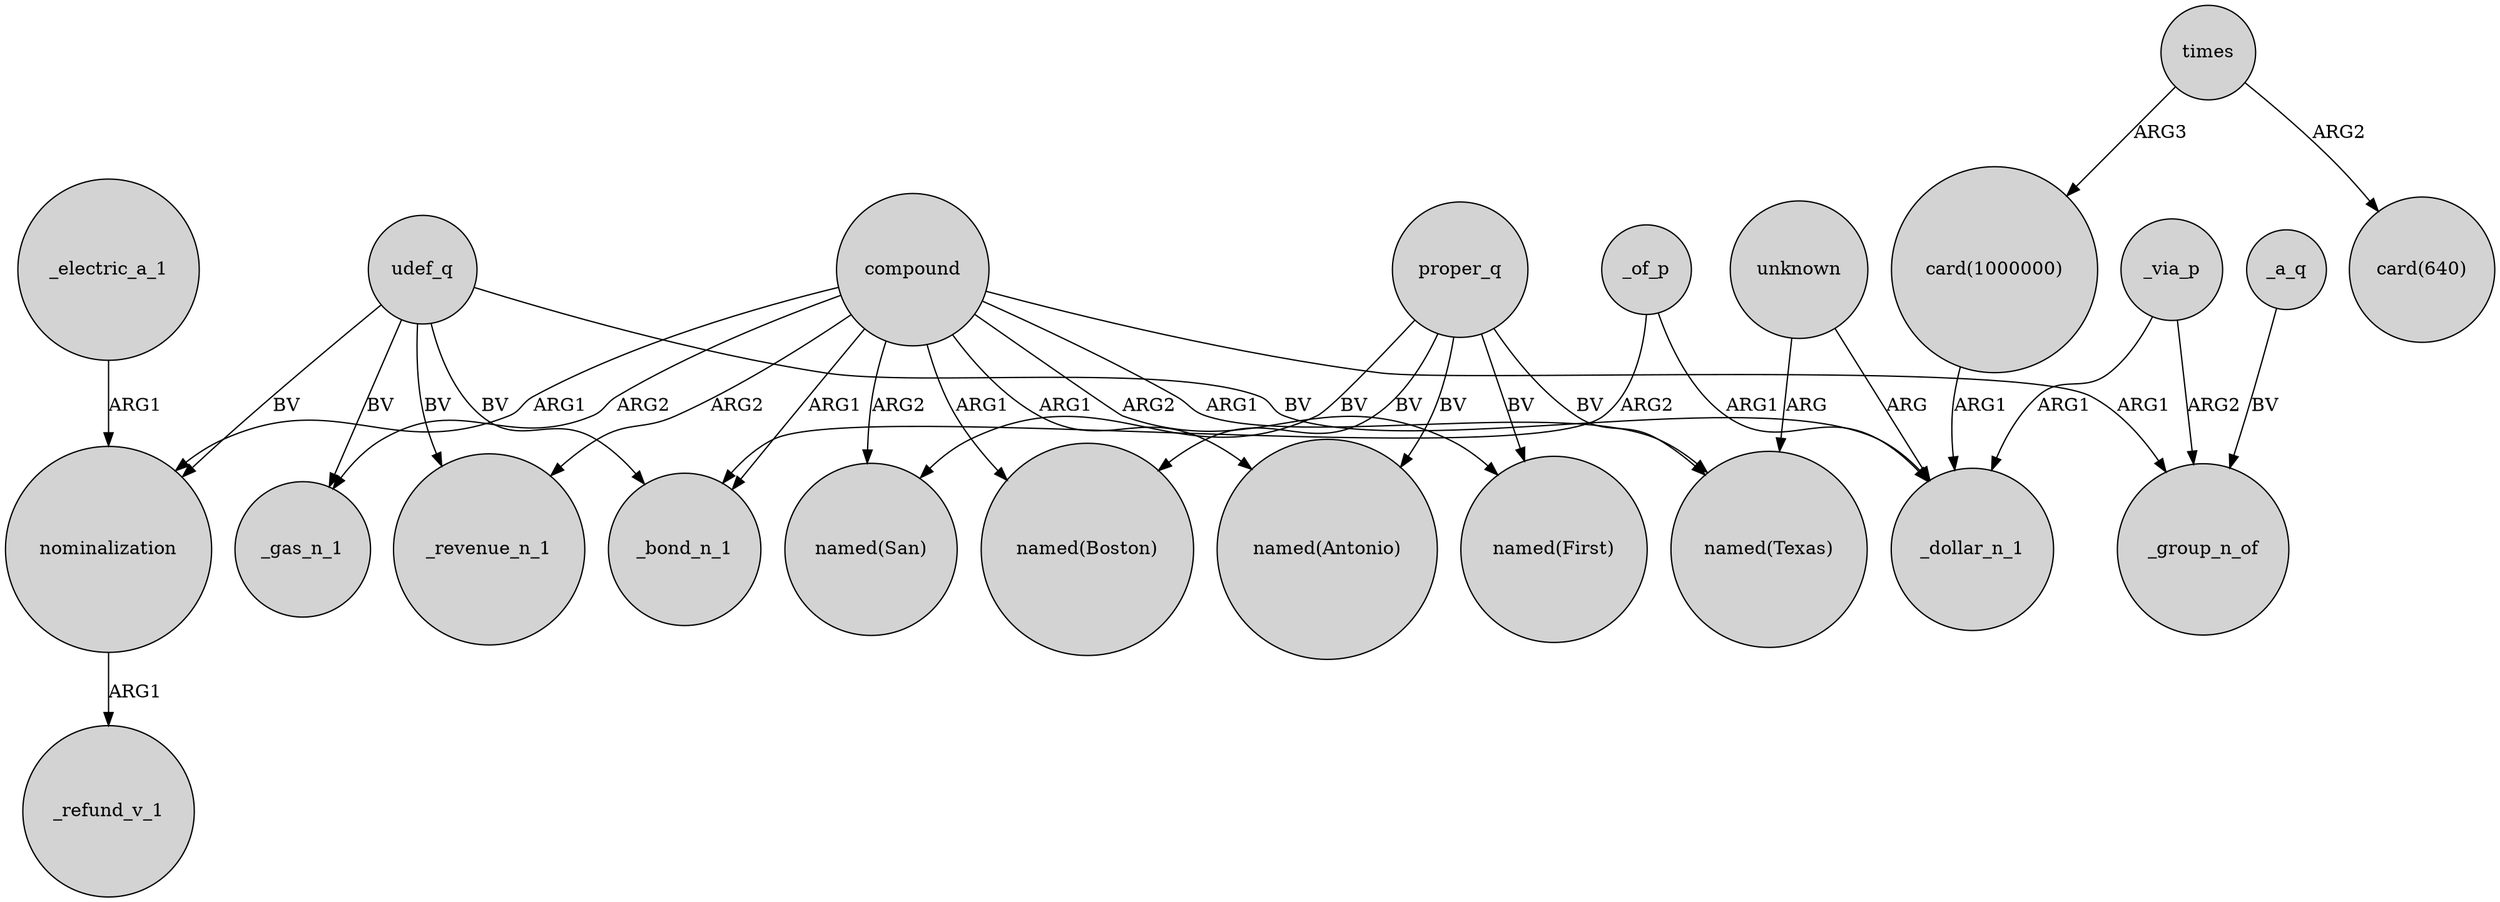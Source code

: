 digraph {
	node [shape=circle style=filled]
	_of_p -> _dollar_n_1 [label=ARG1]
	proper_q -> "named(Texas)" [label=BV]
	udef_q -> _bond_n_1 [label=BV]
	_electric_a_1 -> nominalization [label=ARG1]
	compound -> _revenue_n_1 [label=ARG2]
	unknown -> "named(Texas)" [label=ARG]
	udef_q -> nominalization [label=BV]
	compound -> _bond_n_1 [label=ARG1]
	times -> "card(1000000)" [label=ARG3]
	proper_q -> "named(First)" [label=BV]
	proper_q -> "named(Boston)" [label=BV]
	compound -> "named(Antonio)" [label=ARG1]
	compound -> _gas_n_1 [label=ARG2]
	_of_p -> _bond_n_1 [label=ARG2]
	compound -> _group_n_of [label=ARG1]
	_a_q -> _group_n_of [label=BV]
	compound -> "named(Boston)" [label=ARG1]
	udef_q -> _revenue_n_1 [label=BV]
	compound -> "named(Texas)" [label=ARG1]
	unknown -> _dollar_n_1 [label=ARG]
	compound -> nominalization [label=ARG1]
	compound -> "named(First)" [label=ARG2]
	proper_q -> "named(Antonio)" [label=BV]
	udef_q -> _dollar_n_1 [label=BV]
	"card(1000000)" -> _dollar_n_1 [label=ARG1]
	compound -> "named(San)" [label=ARG2]
	_via_p -> _group_n_of [label=ARG2]
	proper_q -> "named(San)" [label=BV]
	nominalization -> _refund_v_1 [label=ARG1]
	udef_q -> _gas_n_1 [label=BV]
	_via_p -> _dollar_n_1 [label=ARG1]
	times -> "card(640)" [label=ARG2]
}
